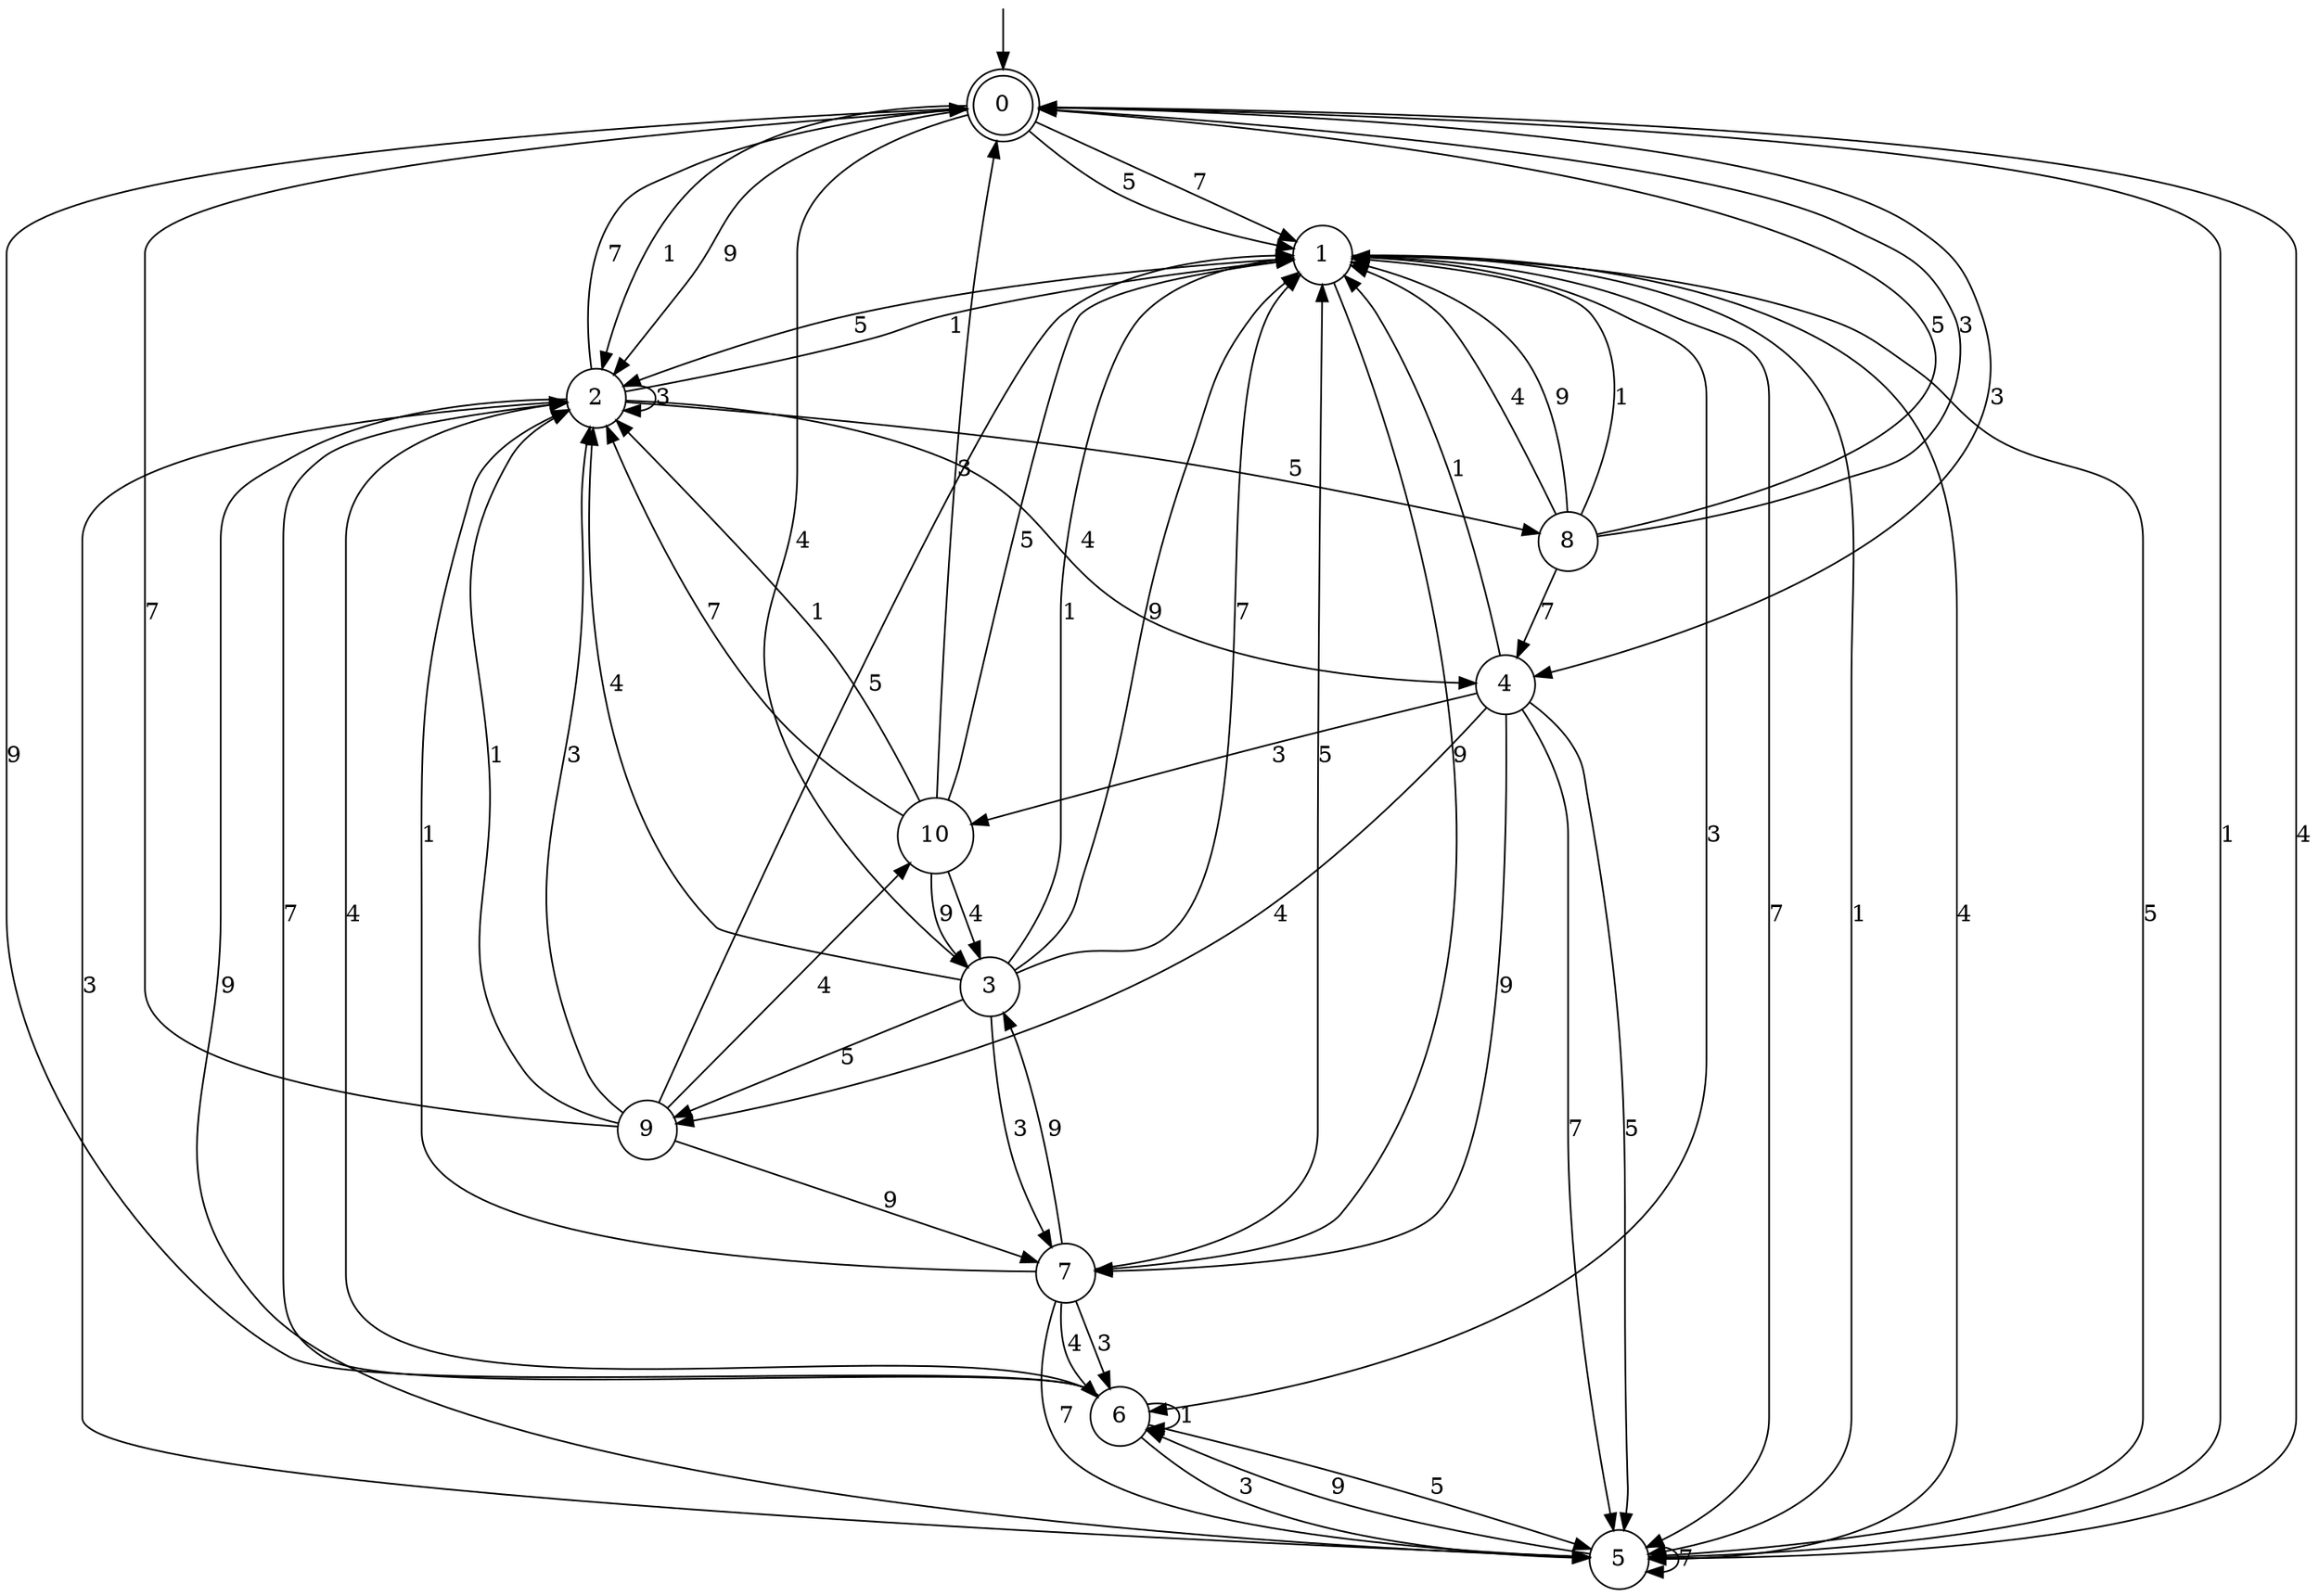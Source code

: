 digraph g {

	s0 [shape="doublecircle" label="0"];
	s1 [shape="circle" label="1"];
	s2 [shape="circle" label="2"];
	s3 [shape="circle" label="3"];
	s4 [shape="circle" label="4"];
	s5 [shape="circle" label="5"];
	s6 [shape="circle" label="6"];
	s7 [shape="circle" label="7"];
	s8 [shape="circle" label="8"];
	s9 [shape="circle" label="9"];
	s10 [shape="circle" label="10"];
	s0 -> s1 [label="7"];
	s0 -> s2 [label="1"];
	s0 -> s3 [label="4"];
	s0 -> s1 [label="5"];
	s0 -> s4 [label="3"];
	s0 -> s2 [label="9"];
	s1 -> s5 [label="7"];
	s1 -> s5 [label="1"];
	s1 -> s5 [label="4"];
	s1 -> s2 [label="5"];
	s1 -> s6 [label="3"];
	s1 -> s7 [label="9"];
	s2 -> s0 [label="7"];
	s2 -> s1 [label="1"];
	s2 -> s4 [label="4"];
	s2 -> s8 [label="5"];
	s2 -> s2 [label="3"];
	s2 -> s5 [label="9"];
	s3 -> s1 [label="7"];
	s3 -> s1 [label="1"];
	s3 -> s2 [label="4"];
	s3 -> s9 [label="5"];
	s3 -> s7 [label="3"];
	s3 -> s1 [label="9"];
	s4 -> s5 [label="7"];
	s4 -> s1 [label="1"];
	s4 -> s9 [label="4"];
	s4 -> s5 [label="5"];
	s4 -> s10 [label="3"];
	s4 -> s7 [label="9"];
	s5 -> s5 [label="7"];
	s5 -> s0 [label="1"];
	s5 -> s0 [label="4"];
	s5 -> s1 [label="5"];
	s5 -> s2 [label="3"];
	s5 -> s6 [label="9"];
	s6 -> s2 [label="7"];
	s6 -> s6 [label="1"];
	s6 -> s2 [label="4"];
	s6 -> s5 [label="5"];
	s6 -> s5 [label="3"];
	s6 -> s0 [label="9"];
	s7 -> s5 [label="7"];
	s7 -> s2 [label="1"];
	s7 -> s6 [label="4"];
	s7 -> s1 [label="5"];
	s7 -> s6 [label="3"];
	s7 -> s3 [label="9"];
	s8 -> s4 [label="7"];
	s8 -> s1 [label="1"];
	s8 -> s1 [label="4"];
	s8 -> s0 [label="5"];
	s8 -> s0 [label="3"];
	s8 -> s1 [label="9"];
	s9 -> s0 [label="7"];
	s9 -> s2 [label="1"];
	s9 -> s10 [label="4"];
	s9 -> s1 [label="5"];
	s9 -> s2 [label="3"];
	s9 -> s7 [label="9"];
	s10 -> s2 [label="7"];
	s10 -> s2 [label="1"];
	s10 -> s3 [label="4"];
	s10 -> s1 [label="5"];
	s10 -> s0 [label="3"];
	s10 -> s3 [label="9"];

__start0 [label="" shape="none" width="0" height="0"];
__start0 -> s0;

}

